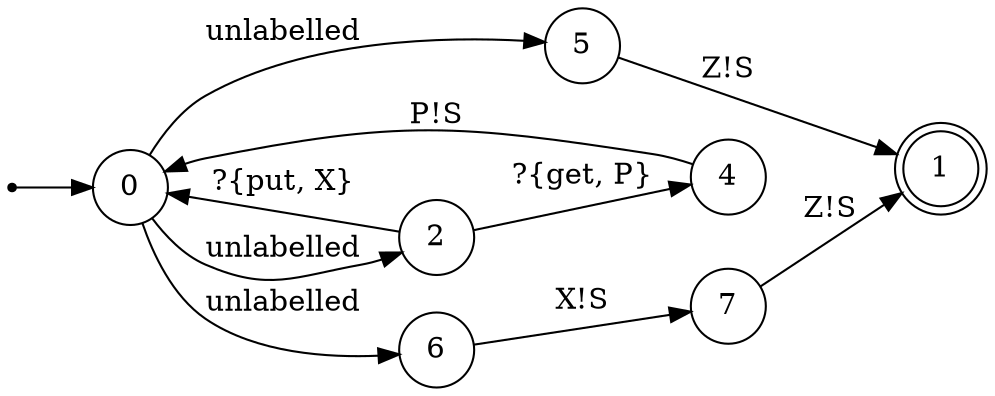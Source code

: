 digraph Communicating_Actor_Automata {

            rankdir=LR;
   size="100, 50"
  node [shape = doublecircle]; 1

            node [shape = point]; START;
   node [shape = circle];
   START->0;

            
0 -> 2 [ label = "unlabelled"];
2 -> 4 [ label = "?{get, P}"];
4 -> 0 [ label = "P!S"];
2 -> 0 [ label = "?{put, X}"];
0 -> 5 [ label = "unlabelled"];
5 -> 1 [ label = "Z!S"];
0 -> 6 [ label = "unlabelled"];
6 -> 7 [ label = "X!S"];
7 -> 1 [ label = "Z!S"];
}